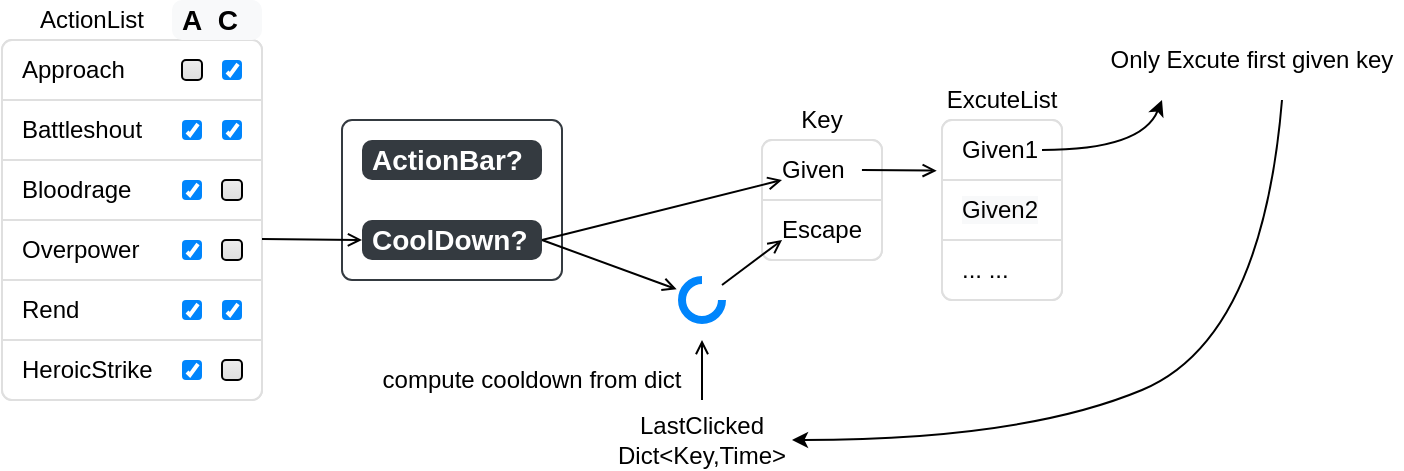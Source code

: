 <mxfile version="18.1.2" type="github">
  <diagram id="RLPOEAdhcGwVArlybR_r" name="Page-1">
    <mxGraphModel dx="2062" dy="1122" grid="1" gridSize="10" guides="1" tooltips="1" connect="1" arrows="1" fold="1" page="1" pageScale="1" pageWidth="827" pageHeight="1169" math="0" shadow="0">
      <root>
        <mxCell id="0" />
        <mxCell id="1" parent="0" />
        <mxCell id="MGv8dR7Y4dB5yCq7bM32-1" value="" style="html=1;shadow=0;dashed=0;shape=mxgraph.bootstrap.rrect;rSize=5;strokeColor=#DFDFDF;html=1;whiteSpace=wrap;fillColor=#FFFFFF;fontColor=#000000;" vertex="1" parent="1">
          <mxGeometry x="120" y="290" width="130" height="180" as="geometry" />
        </mxCell>
        <mxCell id="MGv8dR7Y4dB5yCq7bM32-2" value="Approach" style="strokeColor=inherit;fillColor=inherit;gradientColor=inherit;fontColor=inherit;html=1;shadow=0;dashed=0;shape=mxgraph.bootstrap.topButton;rSize=5;perimeter=none;whiteSpace=wrap;resizeWidth=1;align=left;spacing=10;" vertex="1" parent="MGv8dR7Y4dB5yCq7bM32-1">
          <mxGeometry width="130" height="30" relative="1" as="geometry" />
        </mxCell>
        <mxCell id="MGv8dR7Y4dB5yCq7bM32-3" value="Battleshout" style="strokeColor=inherit;fillColor=inherit;gradientColor=inherit;fontColor=inherit;html=1;shadow=0;dashed=0;perimeter=none;whiteSpace=wrap;resizeWidth=1;align=left;spacing=10;" vertex="1" parent="MGv8dR7Y4dB5yCq7bM32-1">
          <mxGeometry width="130" height="30" relative="1" as="geometry">
            <mxPoint y="30" as="offset" />
          </mxGeometry>
        </mxCell>
        <mxCell id="MGv8dR7Y4dB5yCq7bM32-4" value="Bloodrage" style="strokeColor=inherit;fillColor=inherit;gradientColor=inherit;fontColor=inherit;html=1;shadow=0;dashed=0;perimeter=none;whiteSpace=wrap;resizeWidth=1;align=left;spacing=10;" vertex="1" parent="MGv8dR7Y4dB5yCq7bM32-1">
          <mxGeometry width="130" height="30" relative="1" as="geometry">
            <mxPoint y="60" as="offset" />
          </mxGeometry>
        </mxCell>
        <mxCell id="MGv8dR7Y4dB5yCq7bM32-5" value="Overpower" style="strokeColor=inherit;fillColor=inherit;gradientColor=inherit;fontColor=inherit;html=1;shadow=0;dashed=0;perimeter=none;whiteSpace=wrap;resizeWidth=1;align=left;spacing=10;" vertex="1" parent="MGv8dR7Y4dB5yCq7bM32-1">
          <mxGeometry width="130" height="30" relative="1" as="geometry">
            <mxPoint y="90" as="offset" />
          </mxGeometry>
        </mxCell>
        <mxCell id="MGv8dR7Y4dB5yCq7bM32-6" value="HeroicStrike" style="strokeColor=inherit;fillColor=inherit;gradientColor=inherit;fontColor=inherit;html=1;shadow=0;dashed=0;shape=mxgraph.bootstrap.bottomButton;rSize=5;perimeter=none;whiteSpace=wrap;resizeWidth=1;resizeHeight=0;align=left;spacing=10;" vertex="1" parent="MGv8dR7Y4dB5yCq7bM32-1">
          <mxGeometry y="1" width="130" height="30" relative="1" as="geometry">
            <mxPoint y="-30" as="offset" />
          </mxGeometry>
        </mxCell>
        <mxCell id="MGv8dR7Y4dB5yCq7bM32-16" value="Rend" style="strokeColor=inherit;fillColor=inherit;gradientColor=inherit;fontColor=inherit;html=1;shadow=0;dashed=0;perimeter=none;whiteSpace=wrap;resizeWidth=1;align=left;spacing=10;" vertex="1" parent="MGv8dR7Y4dB5yCq7bM32-1">
          <mxGeometry width="130" height="30" relative="1" as="geometry">
            <mxPoint y="120" as="offset" />
          </mxGeometry>
        </mxCell>
        <mxCell id="MGv8dR7Y4dB5yCq7bM32-70" value="" style="html=1;shadow=0;dashed=0;shape=mxgraph.bootstrap.checkbox2;labelPosition=right;verticalLabelPosition=middle;align=left;verticalAlign=middle;gradientColor=#DEDEDE;fillColor=#EDEDED;checked=1;spacing=5;checkedFill=#0085FC;checkedStroke=#ffffff;sketch=0;" vertex="1" parent="MGv8dR7Y4dB5yCq7bM32-1">
          <mxGeometry x="110" y="10" width="10" height="10" as="geometry" />
        </mxCell>
        <mxCell id="MGv8dR7Y4dB5yCq7bM32-71" value="" style="html=1;shadow=0;dashed=0;shape=mxgraph.bootstrap.checkbox2;labelPosition=right;verticalLabelPosition=middle;align=left;verticalAlign=middle;gradientColor=#DEDEDE;fillColor=#EDEDED;checked=0;spacing=5;fontColor=#6C767D;checkedFill=#0085FC;checkedStroke=#ffffff;sketch=0;" vertex="1" parent="MGv8dR7Y4dB5yCq7bM32-1">
          <mxGeometry x="90" y="10" width="10" height="10" as="geometry" />
        </mxCell>
        <mxCell id="MGv8dR7Y4dB5yCq7bM32-73" value="" style="html=1;shadow=0;dashed=0;shape=mxgraph.bootstrap.checkbox2;labelPosition=right;verticalLabelPosition=middle;align=left;verticalAlign=middle;gradientColor=#DEDEDE;fillColor=#EDEDED;checked=0;spacing=5;fontColor=#6C767D;checkedFill=#0085FC;checkedStroke=#ffffff;sketch=0;" vertex="1" parent="MGv8dR7Y4dB5yCq7bM32-1">
          <mxGeometry x="110" y="160" width="10" height="10" as="geometry" />
        </mxCell>
        <mxCell id="MGv8dR7Y4dB5yCq7bM32-74" value="" style="html=1;shadow=0;dashed=0;shape=mxgraph.bootstrap.checkbox2;labelPosition=right;verticalLabelPosition=middle;align=left;verticalAlign=middle;gradientColor=#DEDEDE;fillColor=#EDEDED;checked=1;spacing=5;checkedFill=#0085FC;checkedStroke=#ffffff;sketch=0;" vertex="1" parent="MGv8dR7Y4dB5yCq7bM32-1">
          <mxGeometry x="90" y="160" width="10" height="10" as="geometry" />
        </mxCell>
        <mxCell id="MGv8dR7Y4dB5yCq7bM32-75" value="" style="html=1;shadow=0;dashed=0;shape=mxgraph.bootstrap.checkbox2;labelPosition=right;verticalLabelPosition=middle;align=left;verticalAlign=middle;gradientColor=#DEDEDE;fillColor=#EDEDED;checked=1;spacing=5;checkedFill=#0085FC;checkedStroke=#ffffff;sketch=0;" vertex="1" parent="MGv8dR7Y4dB5yCq7bM32-1">
          <mxGeometry x="90" y="40" width="10" height="10" as="geometry" />
        </mxCell>
        <mxCell id="MGv8dR7Y4dB5yCq7bM32-76" value="" style="html=1;shadow=0;dashed=0;shape=mxgraph.bootstrap.checkbox2;labelPosition=right;verticalLabelPosition=middle;align=left;verticalAlign=middle;gradientColor=#DEDEDE;fillColor=#EDEDED;checked=1;spacing=5;checkedFill=#0085FC;checkedStroke=#ffffff;sketch=0;" vertex="1" parent="MGv8dR7Y4dB5yCq7bM32-1">
          <mxGeometry x="90" y="70" width="10" height="10" as="geometry" />
        </mxCell>
        <mxCell id="MGv8dR7Y4dB5yCq7bM32-77" value="" style="html=1;shadow=0;dashed=0;shape=mxgraph.bootstrap.checkbox2;labelPosition=right;verticalLabelPosition=middle;align=left;verticalAlign=middle;gradientColor=#DEDEDE;fillColor=#EDEDED;checked=1;spacing=5;checkedFill=#0085FC;checkedStroke=#ffffff;sketch=0;" vertex="1" parent="MGv8dR7Y4dB5yCq7bM32-1">
          <mxGeometry x="90" y="100" width="10" height="10" as="geometry" />
        </mxCell>
        <mxCell id="MGv8dR7Y4dB5yCq7bM32-78" value="" style="html=1;shadow=0;dashed=0;shape=mxgraph.bootstrap.checkbox2;labelPosition=right;verticalLabelPosition=middle;align=left;verticalAlign=middle;gradientColor=#DEDEDE;fillColor=#EDEDED;checked=1;spacing=5;checkedFill=#0085FC;checkedStroke=#ffffff;sketch=0;" vertex="1" parent="MGv8dR7Y4dB5yCq7bM32-1">
          <mxGeometry x="90" y="130" width="10" height="10" as="geometry" />
        </mxCell>
        <mxCell id="MGv8dR7Y4dB5yCq7bM32-79" value="" style="html=1;shadow=0;dashed=0;shape=mxgraph.bootstrap.checkbox2;labelPosition=right;verticalLabelPosition=middle;align=left;verticalAlign=middle;gradientColor=#DEDEDE;fillColor=#EDEDED;checked=0;spacing=5;fontColor=#6C767D;checkedFill=#0085FC;checkedStroke=#ffffff;sketch=0;" vertex="1" parent="MGv8dR7Y4dB5yCq7bM32-1">
          <mxGeometry x="110" y="70" width="10" height="10" as="geometry" />
        </mxCell>
        <mxCell id="MGv8dR7Y4dB5yCq7bM32-80" value="" style="html=1;shadow=0;dashed=0;shape=mxgraph.bootstrap.checkbox2;labelPosition=right;verticalLabelPosition=middle;align=left;verticalAlign=middle;gradientColor=#DEDEDE;fillColor=#EDEDED;checked=1;spacing=5;checkedFill=#0085FC;checkedStroke=#ffffff;sketch=0;" vertex="1" parent="MGv8dR7Y4dB5yCq7bM32-1">
          <mxGeometry x="110" y="130" width="10" height="10" as="geometry" />
        </mxCell>
        <mxCell id="MGv8dR7Y4dB5yCq7bM32-81" value="" style="html=1;shadow=0;dashed=0;shape=mxgraph.bootstrap.checkbox2;labelPosition=right;verticalLabelPosition=middle;align=left;verticalAlign=middle;gradientColor=#DEDEDE;fillColor=#EDEDED;checked=0;spacing=5;fontColor=#6C767D;checkedFill=#0085FC;checkedStroke=#ffffff;sketch=0;" vertex="1" parent="MGv8dR7Y4dB5yCq7bM32-1">
          <mxGeometry x="110" y="100" width="10" height="10" as="geometry" />
        </mxCell>
        <mxCell id="MGv8dR7Y4dB5yCq7bM32-82" value="" style="html=1;shadow=0;dashed=0;shape=mxgraph.bootstrap.checkbox2;labelPosition=right;verticalLabelPosition=middle;align=left;verticalAlign=middle;gradientColor=#DEDEDE;fillColor=#EDEDED;checked=1;spacing=5;checkedFill=#0085FC;checkedStroke=#ffffff;sketch=0;" vertex="1" parent="MGv8dR7Y4dB5yCq7bM32-1">
          <mxGeometry x="110" y="40" width="10" height="10" as="geometry" />
        </mxCell>
        <mxCell id="MGv8dR7Y4dB5yCq7bM32-22" value="ActionBar?" style="html=1;shadow=0;dashed=0;shape=mxgraph.bootstrap.rrect;rSize=5;strokeColor=none;strokeWidth=1;fillColor=#343A40;fontColor=#FFFFFF;whiteSpace=wrap;align=left;verticalAlign=middle;spacingLeft=0;fontStyle=1;fontSize=14;spacing=5;" vertex="1" parent="1">
          <mxGeometry x="300" y="340" width="90" height="20" as="geometry" />
        </mxCell>
        <mxCell id="MGv8dR7Y4dB5yCq7bM32-23" value="CoolDown?" style="html=1;shadow=0;dashed=0;shape=mxgraph.bootstrap.rrect;rSize=5;strokeColor=none;strokeWidth=1;fillColor=#343A40;fontColor=#FFFFFF;whiteSpace=wrap;align=left;verticalAlign=middle;spacingLeft=0;fontStyle=1;fontSize=14;spacing=5;" vertex="1" parent="1">
          <mxGeometry x="300" y="380" width="90" height="20" as="geometry" />
        </mxCell>
        <mxCell id="MGv8dR7Y4dB5yCq7bM32-24" value="" style="html=1;shadow=0;dashed=0;shape=mxgraph.bootstrap.rrect;rSize=5;strokeColor=#343A40;strokeWidth=1;fillColor=none;fontColor=#343A40;whiteSpace=wrap;align=center;verticalAlign=middle;spacingLeft=0;fontStyle=0;fontSize=16;spacing=5;" vertex="1" parent="1">
          <mxGeometry x="290" y="330" width="110" height="80" as="geometry" />
        </mxCell>
        <mxCell id="MGv8dR7Y4dB5yCq7bM32-25" value="" style="html=1;shadow=0;dashed=0;shape=mxgraph.bootstrap.rrect;rSize=5;strokeColor=#DFDFDF;html=1;whiteSpace=wrap;fillColor=#FFFFFF;fontColor=#000000;" vertex="1" parent="1">
          <mxGeometry x="500" y="340" width="60" height="60" as="geometry" />
        </mxCell>
        <mxCell id="MGv8dR7Y4dB5yCq7bM32-26" value="Given" style="strokeColor=inherit;fillColor=inherit;gradientColor=inherit;fontColor=inherit;html=1;shadow=0;dashed=0;shape=mxgraph.bootstrap.topButton;rSize=5;perimeter=none;whiteSpace=wrap;resizeWidth=1;align=left;spacing=10;" vertex="1" parent="MGv8dR7Y4dB5yCq7bM32-25">
          <mxGeometry width="60" height="30" relative="1" as="geometry" />
        </mxCell>
        <mxCell id="MGv8dR7Y4dB5yCq7bM32-28" value="Escape" style="strokeColor=inherit;fillColor=inherit;gradientColor=inherit;fontColor=inherit;html=1;shadow=0;dashed=0;shape=mxgraph.bootstrap.bottomButton;rSize=5;perimeter=none;whiteSpace=wrap;resizeWidth=1;resizeHeight=0;align=left;spacing=10;" vertex="1" parent="MGv8dR7Y4dB5yCq7bM32-25">
          <mxGeometry y="1" width="60" height="30" relative="1" as="geometry">
            <mxPoint y="-30" as="offset" />
          </mxGeometry>
        </mxCell>
        <mxCell id="MGv8dR7Y4dB5yCq7bM32-30" value="Key" style="text;html=1;strokeColor=none;fillColor=none;align=center;verticalAlign=middle;whiteSpace=wrap;rounded=0;" vertex="1" parent="1">
          <mxGeometry x="500" y="320" width="60" height="20" as="geometry" />
        </mxCell>
        <mxCell id="MGv8dR7Y4dB5yCq7bM32-31" value="ActionList" style="text;html=1;strokeColor=none;fillColor=none;align=center;verticalAlign=middle;whiteSpace=wrap;rounded=0;" vertex="1" parent="1">
          <mxGeometry x="135" y="270" width="60" height="20" as="geometry" />
        </mxCell>
        <mxCell id="MGv8dR7Y4dB5yCq7bM32-83" value="A&amp;nbsp; C" style="html=1;shadow=0;dashed=0;shape=mxgraph.bootstrap.rrect;rSize=5;strokeColor=none;strokeWidth=1;fillColor=#F8F9FA;fontColor=#000000;whiteSpace=wrap;align=left;verticalAlign=middle;spacingLeft=0;fontStyle=1;fontSize=14;spacing=5;" vertex="1" parent="1">
          <mxGeometry x="205" y="270" width="45" height="20" as="geometry" />
        </mxCell>
        <mxCell id="MGv8dR7Y4dB5yCq7bM32-84" value="" style="html=1;shadow=0;dashed=0;shape=mxgraph.basic.arc;startAngle=0.25;endAngle=1;strokeWidth=4;strokeColor=#0085FC;" vertex="1" parent="1">
          <mxGeometry x="460" y="410" width="20" height="20" as="geometry" />
        </mxCell>
        <mxCell id="MGv8dR7Y4dB5yCq7bM32-85" value="" style="endArrow=open;endFill=1;endSize=5;html=1;rounded=0;startSize=0;" edge="1" parent="1">
          <mxGeometry width="160" relative="1" as="geometry">
            <mxPoint x="250" y="389.5" as="sourcePoint" />
            <mxPoint x="300" y="390" as="targetPoint" />
          </mxGeometry>
        </mxCell>
        <mxCell id="MGv8dR7Y4dB5yCq7bM32-86" value="" style="endArrow=open;endFill=1;endSize=5;html=1;rounded=0;startSize=0;" edge="1" parent="1">
          <mxGeometry width="160" relative="1" as="geometry">
            <mxPoint x="390" y="390" as="sourcePoint" />
            <mxPoint x="510" y="360" as="targetPoint" />
          </mxGeometry>
        </mxCell>
        <mxCell id="MGv8dR7Y4dB5yCq7bM32-87" value="" style="endArrow=open;endFill=1;endSize=5;html=1;rounded=0;startSize=0;entryX=0.167;entryY=0.667;entryDx=0;entryDy=0;entryPerimeter=0;" edge="1" parent="1" source="MGv8dR7Y4dB5yCq7bM32-84" target="MGv8dR7Y4dB5yCq7bM32-28">
          <mxGeometry width="160" relative="1" as="geometry">
            <mxPoint x="490" y="390" as="sourcePoint" />
            <mxPoint x="570" y="395" as="targetPoint" />
          </mxGeometry>
        </mxCell>
        <mxCell id="MGv8dR7Y4dB5yCq7bM32-88" value="" style="endArrow=open;endFill=1;endSize=5;html=1;rounded=0;startSize=0;entryX=-0.133;entryY=0.233;entryDx=0;entryDy=0;entryPerimeter=0;" edge="1" parent="1" target="MGv8dR7Y4dB5yCq7bM32-84">
          <mxGeometry width="160" relative="1" as="geometry">
            <mxPoint x="390" y="390" as="sourcePoint" />
            <mxPoint x="466.66" y="426" as="targetPoint" />
          </mxGeometry>
        </mxCell>
        <mxCell id="MGv8dR7Y4dB5yCq7bM32-89" value="LastClicked Dict&amp;lt;Key,Time&amp;gt;" style="text;html=1;strokeColor=none;fillColor=none;align=center;verticalAlign=middle;whiteSpace=wrap;rounded=0;" vertex="1" parent="1">
          <mxGeometry x="425" y="480" width="90" height="20" as="geometry" />
        </mxCell>
        <mxCell id="MGv8dR7Y4dB5yCq7bM32-90" value="" style="html=1;shadow=0;dashed=0;shape=mxgraph.bootstrap.rrect;rSize=5;strokeColor=#DFDFDF;html=1;whiteSpace=wrap;fillColor=#FFFFFF;fontColor=#000000;" vertex="1" parent="1">
          <mxGeometry x="590" y="330" width="60" height="90" as="geometry" />
        </mxCell>
        <mxCell id="MGv8dR7Y4dB5yCq7bM32-91" value="Given1" style="strokeColor=inherit;fillColor=inherit;gradientColor=inherit;fontColor=inherit;html=1;shadow=0;dashed=0;shape=mxgraph.bootstrap.topButton;rSize=5;perimeter=none;whiteSpace=wrap;resizeWidth=1;align=left;spacing=10;" vertex="1" parent="MGv8dR7Y4dB5yCq7bM32-90">
          <mxGeometry width="60" height="30" relative="1" as="geometry" />
        </mxCell>
        <mxCell id="MGv8dR7Y4dB5yCq7bM32-92" value="... ..." style="strokeColor=inherit;fillColor=inherit;gradientColor=inherit;fontColor=inherit;html=1;shadow=0;dashed=0;shape=mxgraph.bootstrap.bottomButton;rSize=5;perimeter=none;whiteSpace=wrap;resizeWidth=1;resizeHeight=0;align=left;spacing=10;" vertex="1" parent="MGv8dR7Y4dB5yCq7bM32-90">
          <mxGeometry y="1" width="60" height="30" relative="1" as="geometry">
            <mxPoint y="-30" as="offset" />
          </mxGeometry>
        </mxCell>
        <mxCell id="MGv8dR7Y4dB5yCq7bM32-94" value="&lt;span style=&quot;color: rgb(0, 0, 0); font-family: Helvetica; font-size: 12px; font-style: normal; font-variant-ligatures: normal; font-variant-caps: normal; font-weight: 400; letter-spacing: normal; orphans: 2; text-align: left; text-indent: 0px; text-transform: none; widows: 2; word-spacing: 0px; -webkit-text-stroke-width: 0px; background-color: rgb(248, 249, 250); text-decoration-thickness: initial; text-decoration-style: initial; text-decoration-color: initial; float: none; display: inline !important;&quot;&gt;Given2&lt;/span&gt;" style="strokeColor=inherit;fillColor=inherit;gradientColor=inherit;fontColor=inherit;html=1;shadow=0;dashed=0;perimeter=none;whiteSpace=wrap;resizeWidth=1;align=left;spacing=10;" vertex="1" parent="MGv8dR7Y4dB5yCq7bM32-90">
          <mxGeometry y="30" width="60" height="30" as="geometry" />
        </mxCell>
        <mxCell id="MGv8dR7Y4dB5yCq7bM32-93" value="ExcuteList" style="text;html=1;strokeColor=none;fillColor=none;align=center;verticalAlign=middle;whiteSpace=wrap;rounded=0;" vertex="1" parent="1">
          <mxGeometry x="590" y="310" width="60" height="20" as="geometry" />
        </mxCell>
        <mxCell id="MGv8dR7Y4dB5yCq7bM32-95" value="" style="endArrow=open;endFill=1;endSize=5;html=1;rounded=0;startSize=0;entryX=-0.044;entryY=-0.156;entryDx=0;entryDy=0;entryPerimeter=0;exitX=0.833;exitY=0.5;exitDx=0;exitDy=0;exitPerimeter=0;" edge="1" parent="1" source="MGv8dR7Y4dB5yCq7bM32-26" target="MGv8dR7Y4dB5yCq7bM32-94">
          <mxGeometry width="160" relative="1" as="geometry">
            <mxPoint x="550" y="350" as="sourcePoint" />
            <mxPoint x="520" y="370" as="targetPoint" />
          </mxGeometry>
        </mxCell>
        <mxCell id="MGv8dR7Y4dB5yCq7bM32-99" value="" style="curved=1;endArrow=classic;html=1;rounded=0;startSize=0;endSize=5;" edge="1" parent="1">
          <mxGeometry width="50" height="50" relative="1" as="geometry">
            <mxPoint x="640" y="345" as="sourcePoint" />
            <mxPoint x="700" y="320" as="targetPoint" />
            <Array as="points">
              <mxPoint x="690" y="345" />
            </Array>
          </mxGeometry>
        </mxCell>
        <mxCell id="MGv8dR7Y4dB5yCq7bM32-100" value="Only Excute first given key" style="text;html=1;strokeColor=none;fillColor=none;align=center;verticalAlign=middle;whiteSpace=wrap;rounded=0;" vertex="1" parent="1">
          <mxGeometry x="670" y="290" width="150" height="20" as="geometry" />
        </mxCell>
        <mxCell id="MGv8dR7Y4dB5yCq7bM32-101" value="" style="curved=1;endArrow=classic;html=1;rounded=0;startSize=0;endSize=5;entryX=1;entryY=0.5;entryDx=0;entryDy=0;" edge="1" parent="1" target="MGv8dR7Y4dB5yCq7bM32-89">
          <mxGeometry width="50" height="50" relative="1" as="geometry">
            <mxPoint x="760" y="320" as="sourcePoint" />
            <mxPoint x="440" y="320" as="targetPoint" />
            <Array as="points">
              <mxPoint x="750" y="440" />
              <mxPoint x="630" y="490" />
            </Array>
          </mxGeometry>
        </mxCell>
        <mxCell id="MGv8dR7Y4dB5yCq7bM32-103" value="" style="endArrow=open;endFill=1;endSize=5;html=1;rounded=0;startSize=0;" edge="1" parent="1">
          <mxGeometry width="160" relative="1" as="geometry">
            <mxPoint x="470" y="470" as="sourcePoint" />
            <mxPoint x="470" y="440" as="targetPoint" />
          </mxGeometry>
        </mxCell>
        <mxCell id="MGv8dR7Y4dB5yCq7bM32-104" value="compute cooldown from dict" style="text;html=1;strokeColor=none;fillColor=none;align=center;verticalAlign=middle;whiteSpace=wrap;rounded=0;" vertex="1" parent="1">
          <mxGeometry x="300" y="450" width="170" height="20" as="geometry" />
        </mxCell>
      </root>
    </mxGraphModel>
  </diagram>
</mxfile>
